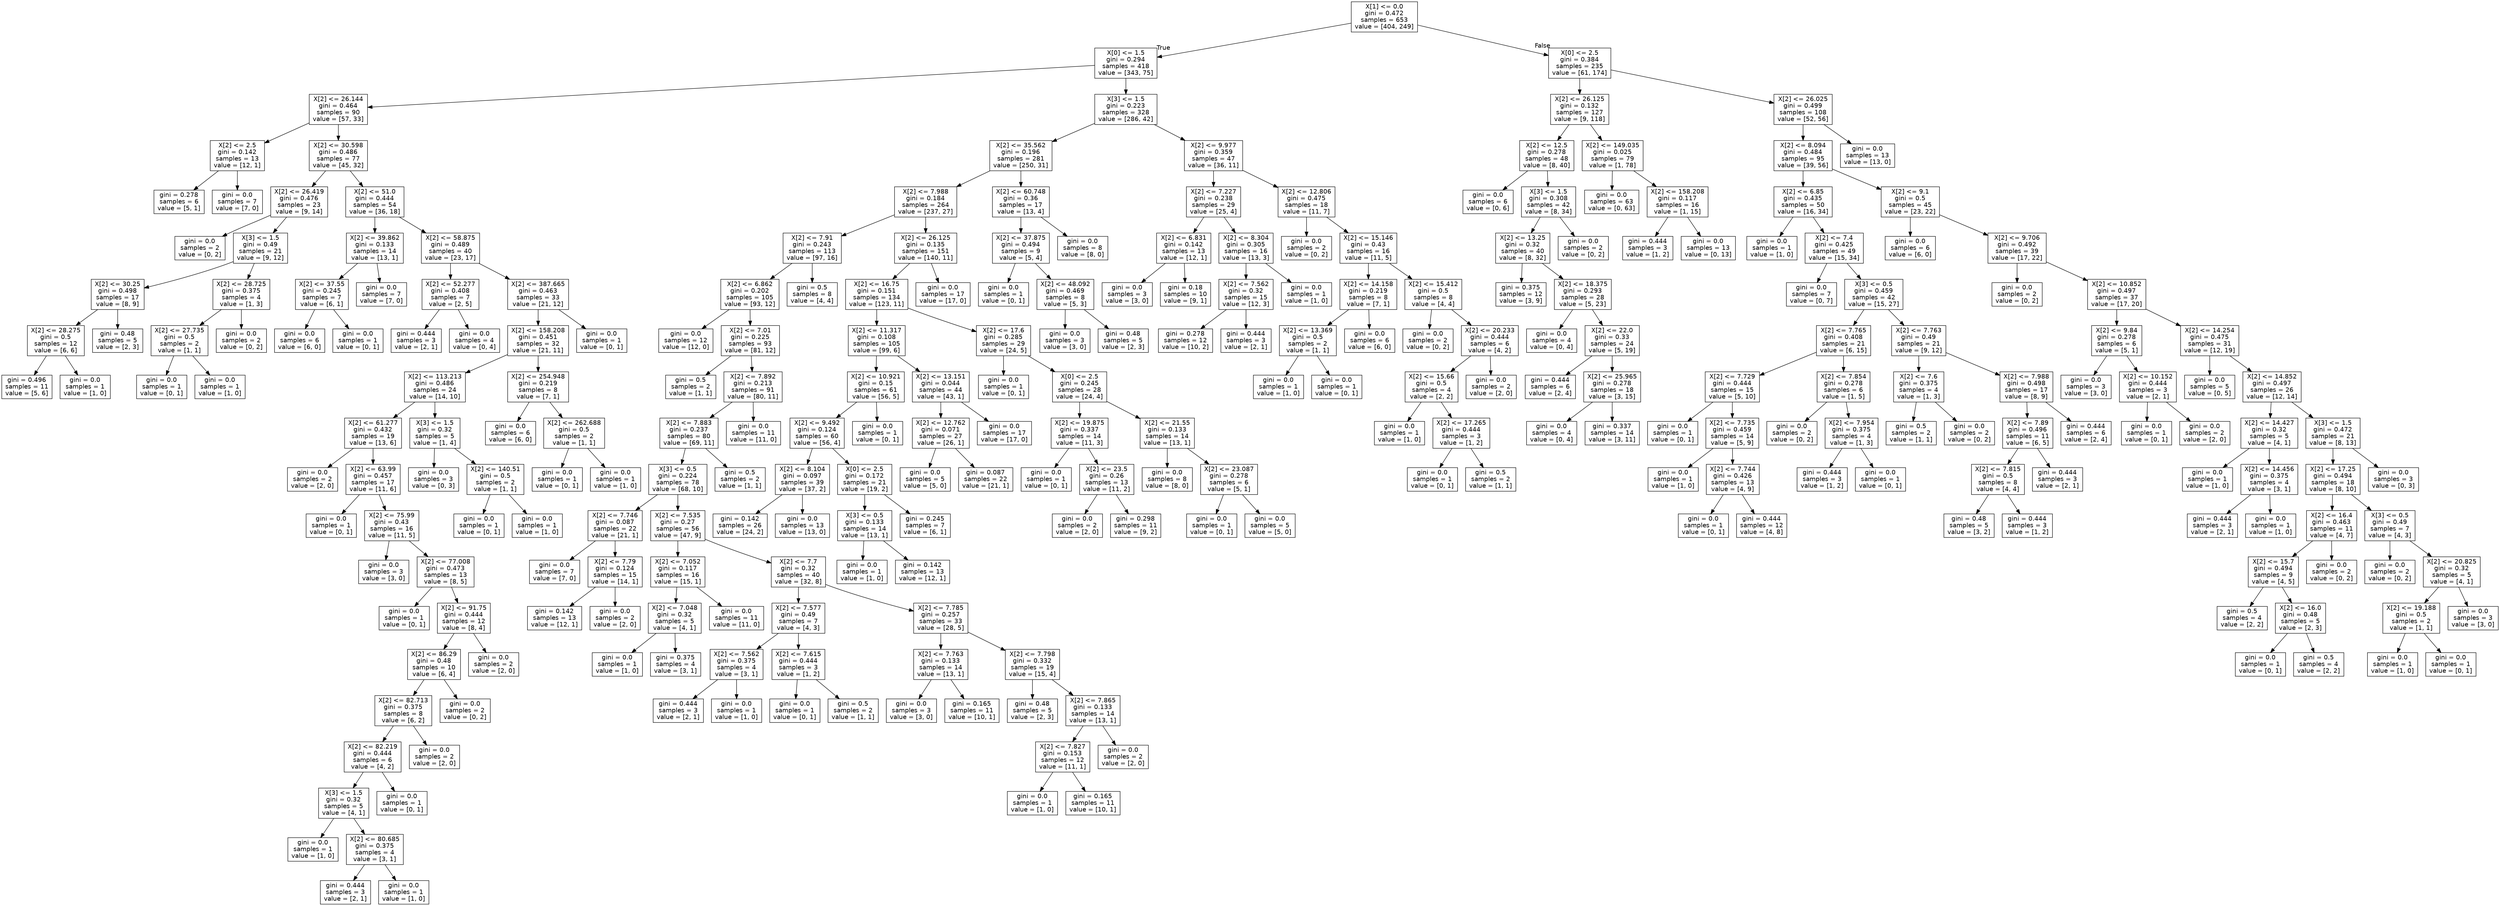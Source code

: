 digraph Tree {
node [shape=box, fontname="helvetica"] ;
edge [fontname="helvetica"] ;
0 [label="X[1] <= 0.0\ngini = 0.472\nsamples = 653\nvalue = [404, 249]"] ;
1 [label="X[0] <= 1.5\ngini = 0.294\nsamples = 418\nvalue = [343, 75]"] ;
0 -> 1 [labeldistance=2.5, labelangle=45, headlabel="True"] ;
2 [label="X[2] <= 26.144\ngini = 0.464\nsamples = 90\nvalue = [57, 33]"] ;
1 -> 2 ;
3 [label="X[2] <= 2.5\ngini = 0.142\nsamples = 13\nvalue = [12, 1]"] ;
2 -> 3 ;
4 [label="gini = 0.278\nsamples = 6\nvalue = [5, 1]"] ;
3 -> 4 ;
5 [label="gini = 0.0\nsamples = 7\nvalue = [7, 0]"] ;
3 -> 5 ;
6 [label="X[2] <= 30.598\ngini = 0.486\nsamples = 77\nvalue = [45, 32]"] ;
2 -> 6 ;
7 [label="X[2] <= 26.419\ngini = 0.476\nsamples = 23\nvalue = [9, 14]"] ;
6 -> 7 ;
8 [label="gini = 0.0\nsamples = 2\nvalue = [0, 2]"] ;
7 -> 8 ;
9 [label="X[3] <= 1.5\ngini = 0.49\nsamples = 21\nvalue = [9, 12]"] ;
7 -> 9 ;
10 [label="X[2] <= 30.25\ngini = 0.498\nsamples = 17\nvalue = [8, 9]"] ;
9 -> 10 ;
11 [label="X[2] <= 28.275\ngini = 0.5\nsamples = 12\nvalue = [6, 6]"] ;
10 -> 11 ;
12 [label="gini = 0.496\nsamples = 11\nvalue = [5, 6]"] ;
11 -> 12 ;
13 [label="gini = 0.0\nsamples = 1\nvalue = [1, 0]"] ;
11 -> 13 ;
14 [label="gini = 0.48\nsamples = 5\nvalue = [2, 3]"] ;
10 -> 14 ;
15 [label="X[2] <= 28.725\ngini = 0.375\nsamples = 4\nvalue = [1, 3]"] ;
9 -> 15 ;
16 [label="X[2] <= 27.735\ngini = 0.5\nsamples = 2\nvalue = [1, 1]"] ;
15 -> 16 ;
17 [label="gini = 0.0\nsamples = 1\nvalue = [0, 1]"] ;
16 -> 17 ;
18 [label="gini = 0.0\nsamples = 1\nvalue = [1, 0]"] ;
16 -> 18 ;
19 [label="gini = 0.0\nsamples = 2\nvalue = [0, 2]"] ;
15 -> 19 ;
20 [label="X[2] <= 51.0\ngini = 0.444\nsamples = 54\nvalue = [36, 18]"] ;
6 -> 20 ;
21 [label="X[2] <= 39.862\ngini = 0.133\nsamples = 14\nvalue = [13, 1]"] ;
20 -> 21 ;
22 [label="X[2] <= 37.55\ngini = 0.245\nsamples = 7\nvalue = [6, 1]"] ;
21 -> 22 ;
23 [label="gini = 0.0\nsamples = 6\nvalue = [6, 0]"] ;
22 -> 23 ;
24 [label="gini = 0.0\nsamples = 1\nvalue = [0, 1]"] ;
22 -> 24 ;
25 [label="gini = 0.0\nsamples = 7\nvalue = [7, 0]"] ;
21 -> 25 ;
26 [label="X[2] <= 58.875\ngini = 0.489\nsamples = 40\nvalue = [23, 17]"] ;
20 -> 26 ;
27 [label="X[2] <= 52.277\ngini = 0.408\nsamples = 7\nvalue = [2, 5]"] ;
26 -> 27 ;
28 [label="gini = 0.444\nsamples = 3\nvalue = [2, 1]"] ;
27 -> 28 ;
29 [label="gini = 0.0\nsamples = 4\nvalue = [0, 4]"] ;
27 -> 29 ;
30 [label="X[2] <= 387.665\ngini = 0.463\nsamples = 33\nvalue = [21, 12]"] ;
26 -> 30 ;
31 [label="X[2] <= 158.208\ngini = 0.451\nsamples = 32\nvalue = [21, 11]"] ;
30 -> 31 ;
32 [label="X[2] <= 113.213\ngini = 0.486\nsamples = 24\nvalue = [14, 10]"] ;
31 -> 32 ;
33 [label="X[2] <= 61.277\ngini = 0.432\nsamples = 19\nvalue = [13, 6]"] ;
32 -> 33 ;
34 [label="gini = 0.0\nsamples = 2\nvalue = [2, 0]"] ;
33 -> 34 ;
35 [label="X[2] <= 63.99\ngini = 0.457\nsamples = 17\nvalue = [11, 6]"] ;
33 -> 35 ;
36 [label="gini = 0.0\nsamples = 1\nvalue = [0, 1]"] ;
35 -> 36 ;
37 [label="X[2] <= 75.99\ngini = 0.43\nsamples = 16\nvalue = [11, 5]"] ;
35 -> 37 ;
38 [label="gini = 0.0\nsamples = 3\nvalue = [3, 0]"] ;
37 -> 38 ;
39 [label="X[2] <= 77.008\ngini = 0.473\nsamples = 13\nvalue = [8, 5]"] ;
37 -> 39 ;
40 [label="gini = 0.0\nsamples = 1\nvalue = [0, 1]"] ;
39 -> 40 ;
41 [label="X[2] <= 91.75\ngini = 0.444\nsamples = 12\nvalue = [8, 4]"] ;
39 -> 41 ;
42 [label="X[2] <= 86.29\ngini = 0.48\nsamples = 10\nvalue = [6, 4]"] ;
41 -> 42 ;
43 [label="X[2] <= 82.713\ngini = 0.375\nsamples = 8\nvalue = [6, 2]"] ;
42 -> 43 ;
44 [label="X[2] <= 82.219\ngini = 0.444\nsamples = 6\nvalue = [4, 2]"] ;
43 -> 44 ;
45 [label="X[3] <= 1.5\ngini = 0.32\nsamples = 5\nvalue = [4, 1]"] ;
44 -> 45 ;
46 [label="gini = 0.0\nsamples = 1\nvalue = [1, 0]"] ;
45 -> 46 ;
47 [label="X[2] <= 80.685\ngini = 0.375\nsamples = 4\nvalue = [3, 1]"] ;
45 -> 47 ;
48 [label="gini = 0.444\nsamples = 3\nvalue = [2, 1]"] ;
47 -> 48 ;
49 [label="gini = 0.0\nsamples = 1\nvalue = [1, 0]"] ;
47 -> 49 ;
50 [label="gini = 0.0\nsamples = 1\nvalue = [0, 1]"] ;
44 -> 50 ;
51 [label="gini = 0.0\nsamples = 2\nvalue = [2, 0]"] ;
43 -> 51 ;
52 [label="gini = 0.0\nsamples = 2\nvalue = [0, 2]"] ;
42 -> 52 ;
53 [label="gini = 0.0\nsamples = 2\nvalue = [2, 0]"] ;
41 -> 53 ;
54 [label="X[3] <= 1.5\ngini = 0.32\nsamples = 5\nvalue = [1, 4]"] ;
32 -> 54 ;
55 [label="gini = 0.0\nsamples = 3\nvalue = [0, 3]"] ;
54 -> 55 ;
56 [label="X[2] <= 140.51\ngini = 0.5\nsamples = 2\nvalue = [1, 1]"] ;
54 -> 56 ;
57 [label="gini = 0.0\nsamples = 1\nvalue = [0, 1]"] ;
56 -> 57 ;
58 [label="gini = 0.0\nsamples = 1\nvalue = [1, 0]"] ;
56 -> 58 ;
59 [label="X[2] <= 254.948\ngini = 0.219\nsamples = 8\nvalue = [7, 1]"] ;
31 -> 59 ;
60 [label="gini = 0.0\nsamples = 6\nvalue = [6, 0]"] ;
59 -> 60 ;
61 [label="X[2] <= 262.688\ngini = 0.5\nsamples = 2\nvalue = [1, 1]"] ;
59 -> 61 ;
62 [label="gini = 0.0\nsamples = 1\nvalue = [0, 1]"] ;
61 -> 62 ;
63 [label="gini = 0.0\nsamples = 1\nvalue = [1, 0]"] ;
61 -> 63 ;
64 [label="gini = 0.0\nsamples = 1\nvalue = [0, 1]"] ;
30 -> 64 ;
65 [label="X[3] <= 1.5\ngini = 0.223\nsamples = 328\nvalue = [286, 42]"] ;
1 -> 65 ;
66 [label="X[2] <= 35.562\ngini = 0.196\nsamples = 281\nvalue = [250, 31]"] ;
65 -> 66 ;
67 [label="X[2] <= 7.988\ngini = 0.184\nsamples = 264\nvalue = [237, 27]"] ;
66 -> 67 ;
68 [label="X[2] <= 7.91\ngini = 0.243\nsamples = 113\nvalue = [97, 16]"] ;
67 -> 68 ;
69 [label="X[2] <= 6.862\ngini = 0.202\nsamples = 105\nvalue = [93, 12]"] ;
68 -> 69 ;
70 [label="gini = 0.0\nsamples = 12\nvalue = [12, 0]"] ;
69 -> 70 ;
71 [label="X[2] <= 7.01\ngini = 0.225\nsamples = 93\nvalue = [81, 12]"] ;
69 -> 71 ;
72 [label="gini = 0.5\nsamples = 2\nvalue = [1, 1]"] ;
71 -> 72 ;
73 [label="X[2] <= 7.892\ngini = 0.213\nsamples = 91\nvalue = [80, 11]"] ;
71 -> 73 ;
74 [label="X[2] <= 7.883\ngini = 0.237\nsamples = 80\nvalue = [69, 11]"] ;
73 -> 74 ;
75 [label="X[3] <= 0.5\ngini = 0.224\nsamples = 78\nvalue = [68, 10]"] ;
74 -> 75 ;
76 [label="X[2] <= 7.746\ngini = 0.087\nsamples = 22\nvalue = [21, 1]"] ;
75 -> 76 ;
77 [label="gini = 0.0\nsamples = 7\nvalue = [7, 0]"] ;
76 -> 77 ;
78 [label="X[2] <= 7.79\ngini = 0.124\nsamples = 15\nvalue = [14, 1]"] ;
76 -> 78 ;
79 [label="gini = 0.142\nsamples = 13\nvalue = [12, 1]"] ;
78 -> 79 ;
80 [label="gini = 0.0\nsamples = 2\nvalue = [2, 0]"] ;
78 -> 80 ;
81 [label="X[2] <= 7.535\ngini = 0.27\nsamples = 56\nvalue = [47, 9]"] ;
75 -> 81 ;
82 [label="X[2] <= 7.052\ngini = 0.117\nsamples = 16\nvalue = [15, 1]"] ;
81 -> 82 ;
83 [label="X[2] <= 7.048\ngini = 0.32\nsamples = 5\nvalue = [4, 1]"] ;
82 -> 83 ;
84 [label="gini = 0.0\nsamples = 1\nvalue = [1, 0]"] ;
83 -> 84 ;
85 [label="gini = 0.375\nsamples = 4\nvalue = [3, 1]"] ;
83 -> 85 ;
86 [label="gini = 0.0\nsamples = 11\nvalue = [11, 0]"] ;
82 -> 86 ;
87 [label="X[2] <= 7.7\ngini = 0.32\nsamples = 40\nvalue = [32, 8]"] ;
81 -> 87 ;
88 [label="X[2] <= 7.577\ngini = 0.49\nsamples = 7\nvalue = [4, 3]"] ;
87 -> 88 ;
89 [label="X[2] <= 7.562\ngini = 0.375\nsamples = 4\nvalue = [3, 1]"] ;
88 -> 89 ;
90 [label="gini = 0.444\nsamples = 3\nvalue = [2, 1]"] ;
89 -> 90 ;
91 [label="gini = 0.0\nsamples = 1\nvalue = [1, 0]"] ;
89 -> 91 ;
92 [label="X[2] <= 7.615\ngini = 0.444\nsamples = 3\nvalue = [1, 2]"] ;
88 -> 92 ;
93 [label="gini = 0.0\nsamples = 1\nvalue = [0, 1]"] ;
92 -> 93 ;
94 [label="gini = 0.5\nsamples = 2\nvalue = [1, 1]"] ;
92 -> 94 ;
95 [label="X[2] <= 7.785\ngini = 0.257\nsamples = 33\nvalue = [28, 5]"] ;
87 -> 95 ;
96 [label="X[2] <= 7.763\ngini = 0.133\nsamples = 14\nvalue = [13, 1]"] ;
95 -> 96 ;
97 [label="gini = 0.0\nsamples = 3\nvalue = [3, 0]"] ;
96 -> 97 ;
98 [label="gini = 0.165\nsamples = 11\nvalue = [10, 1]"] ;
96 -> 98 ;
99 [label="X[2] <= 7.798\ngini = 0.332\nsamples = 19\nvalue = [15, 4]"] ;
95 -> 99 ;
100 [label="gini = 0.48\nsamples = 5\nvalue = [2, 3]"] ;
99 -> 100 ;
101 [label="X[2] <= 7.865\ngini = 0.133\nsamples = 14\nvalue = [13, 1]"] ;
99 -> 101 ;
102 [label="X[2] <= 7.827\ngini = 0.153\nsamples = 12\nvalue = [11, 1]"] ;
101 -> 102 ;
103 [label="gini = 0.0\nsamples = 1\nvalue = [1, 0]"] ;
102 -> 103 ;
104 [label="gini = 0.165\nsamples = 11\nvalue = [10, 1]"] ;
102 -> 104 ;
105 [label="gini = 0.0\nsamples = 2\nvalue = [2, 0]"] ;
101 -> 105 ;
106 [label="gini = 0.5\nsamples = 2\nvalue = [1, 1]"] ;
74 -> 106 ;
107 [label="gini = 0.0\nsamples = 11\nvalue = [11, 0]"] ;
73 -> 107 ;
108 [label="gini = 0.5\nsamples = 8\nvalue = [4, 4]"] ;
68 -> 108 ;
109 [label="X[2] <= 26.125\ngini = 0.135\nsamples = 151\nvalue = [140, 11]"] ;
67 -> 109 ;
110 [label="X[2] <= 16.75\ngini = 0.151\nsamples = 134\nvalue = [123, 11]"] ;
109 -> 110 ;
111 [label="X[2] <= 11.317\ngini = 0.108\nsamples = 105\nvalue = [99, 6]"] ;
110 -> 111 ;
112 [label="X[2] <= 10.921\ngini = 0.15\nsamples = 61\nvalue = [56, 5]"] ;
111 -> 112 ;
113 [label="X[2] <= 9.492\ngini = 0.124\nsamples = 60\nvalue = [56, 4]"] ;
112 -> 113 ;
114 [label="X[2] <= 8.104\ngini = 0.097\nsamples = 39\nvalue = [37, 2]"] ;
113 -> 114 ;
115 [label="gini = 0.142\nsamples = 26\nvalue = [24, 2]"] ;
114 -> 115 ;
116 [label="gini = 0.0\nsamples = 13\nvalue = [13, 0]"] ;
114 -> 116 ;
117 [label="X[0] <= 2.5\ngini = 0.172\nsamples = 21\nvalue = [19, 2]"] ;
113 -> 117 ;
118 [label="X[3] <= 0.5\ngini = 0.133\nsamples = 14\nvalue = [13, 1]"] ;
117 -> 118 ;
119 [label="gini = 0.0\nsamples = 1\nvalue = [1, 0]"] ;
118 -> 119 ;
120 [label="gini = 0.142\nsamples = 13\nvalue = [12, 1]"] ;
118 -> 120 ;
121 [label="gini = 0.245\nsamples = 7\nvalue = [6, 1]"] ;
117 -> 121 ;
122 [label="gini = 0.0\nsamples = 1\nvalue = [0, 1]"] ;
112 -> 122 ;
123 [label="X[2] <= 13.151\ngini = 0.044\nsamples = 44\nvalue = [43, 1]"] ;
111 -> 123 ;
124 [label="X[2] <= 12.762\ngini = 0.071\nsamples = 27\nvalue = [26, 1]"] ;
123 -> 124 ;
125 [label="gini = 0.0\nsamples = 5\nvalue = [5, 0]"] ;
124 -> 125 ;
126 [label="gini = 0.087\nsamples = 22\nvalue = [21, 1]"] ;
124 -> 126 ;
127 [label="gini = 0.0\nsamples = 17\nvalue = [17, 0]"] ;
123 -> 127 ;
128 [label="X[2] <= 17.6\ngini = 0.285\nsamples = 29\nvalue = [24, 5]"] ;
110 -> 128 ;
129 [label="gini = 0.0\nsamples = 1\nvalue = [0, 1]"] ;
128 -> 129 ;
130 [label="X[0] <= 2.5\ngini = 0.245\nsamples = 28\nvalue = [24, 4]"] ;
128 -> 130 ;
131 [label="X[2] <= 19.875\ngini = 0.337\nsamples = 14\nvalue = [11, 3]"] ;
130 -> 131 ;
132 [label="gini = 0.0\nsamples = 1\nvalue = [0, 1]"] ;
131 -> 132 ;
133 [label="X[2] <= 23.5\ngini = 0.26\nsamples = 13\nvalue = [11, 2]"] ;
131 -> 133 ;
134 [label="gini = 0.0\nsamples = 2\nvalue = [2, 0]"] ;
133 -> 134 ;
135 [label="gini = 0.298\nsamples = 11\nvalue = [9, 2]"] ;
133 -> 135 ;
136 [label="X[2] <= 21.55\ngini = 0.133\nsamples = 14\nvalue = [13, 1]"] ;
130 -> 136 ;
137 [label="gini = 0.0\nsamples = 8\nvalue = [8, 0]"] ;
136 -> 137 ;
138 [label="X[2] <= 23.087\ngini = 0.278\nsamples = 6\nvalue = [5, 1]"] ;
136 -> 138 ;
139 [label="gini = 0.0\nsamples = 1\nvalue = [0, 1]"] ;
138 -> 139 ;
140 [label="gini = 0.0\nsamples = 5\nvalue = [5, 0]"] ;
138 -> 140 ;
141 [label="gini = 0.0\nsamples = 17\nvalue = [17, 0]"] ;
109 -> 141 ;
142 [label="X[2] <= 60.748\ngini = 0.36\nsamples = 17\nvalue = [13, 4]"] ;
66 -> 142 ;
143 [label="X[2] <= 37.875\ngini = 0.494\nsamples = 9\nvalue = [5, 4]"] ;
142 -> 143 ;
144 [label="gini = 0.0\nsamples = 1\nvalue = [0, 1]"] ;
143 -> 144 ;
145 [label="X[2] <= 48.092\ngini = 0.469\nsamples = 8\nvalue = [5, 3]"] ;
143 -> 145 ;
146 [label="gini = 0.0\nsamples = 3\nvalue = [3, 0]"] ;
145 -> 146 ;
147 [label="gini = 0.48\nsamples = 5\nvalue = [2, 3]"] ;
145 -> 147 ;
148 [label="gini = 0.0\nsamples = 8\nvalue = [8, 0]"] ;
142 -> 148 ;
149 [label="X[2] <= 9.977\ngini = 0.359\nsamples = 47\nvalue = [36, 11]"] ;
65 -> 149 ;
150 [label="X[2] <= 7.227\ngini = 0.238\nsamples = 29\nvalue = [25, 4]"] ;
149 -> 150 ;
151 [label="X[2] <= 6.831\ngini = 0.142\nsamples = 13\nvalue = [12, 1]"] ;
150 -> 151 ;
152 [label="gini = 0.0\nsamples = 3\nvalue = [3, 0]"] ;
151 -> 152 ;
153 [label="gini = 0.18\nsamples = 10\nvalue = [9, 1]"] ;
151 -> 153 ;
154 [label="X[2] <= 8.304\ngini = 0.305\nsamples = 16\nvalue = [13, 3]"] ;
150 -> 154 ;
155 [label="X[2] <= 7.562\ngini = 0.32\nsamples = 15\nvalue = [12, 3]"] ;
154 -> 155 ;
156 [label="gini = 0.278\nsamples = 12\nvalue = [10, 2]"] ;
155 -> 156 ;
157 [label="gini = 0.444\nsamples = 3\nvalue = [2, 1]"] ;
155 -> 157 ;
158 [label="gini = 0.0\nsamples = 1\nvalue = [1, 0]"] ;
154 -> 158 ;
159 [label="X[2] <= 12.806\ngini = 0.475\nsamples = 18\nvalue = [11, 7]"] ;
149 -> 159 ;
160 [label="gini = 0.0\nsamples = 2\nvalue = [0, 2]"] ;
159 -> 160 ;
161 [label="X[2] <= 15.146\ngini = 0.43\nsamples = 16\nvalue = [11, 5]"] ;
159 -> 161 ;
162 [label="X[2] <= 14.158\ngini = 0.219\nsamples = 8\nvalue = [7, 1]"] ;
161 -> 162 ;
163 [label="X[2] <= 13.369\ngini = 0.5\nsamples = 2\nvalue = [1, 1]"] ;
162 -> 163 ;
164 [label="gini = 0.0\nsamples = 1\nvalue = [1, 0]"] ;
163 -> 164 ;
165 [label="gini = 0.0\nsamples = 1\nvalue = [0, 1]"] ;
163 -> 165 ;
166 [label="gini = 0.0\nsamples = 6\nvalue = [6, 0]"] ;
162 -> 166 ;
167 [label="X[2] <= 15.412\ngini = 0.5\nsamples = 8\nvalue = [4, 4]"] ;
161 -> 167 ;
168 [label="gini = 0.0\nsamples = 2\nvalue = [0, 2]"] ;
167 -> 168 ;
169 [label="X[2] <= 20.233\ngini = 0.444\nsamples = 6\nvalue = [4, 2]"] ;
167 -> 169 ;
170 [label="X[2] <= 15.66\ngini = 0.5\nsamples = 4\nvalue = [2, 2]"] ;
169 -> 170 ;
171 [label="gini = 0.0\nsamples = 1\nvalue = [1, 0]"] ;
170 -> 171 ;
172 [label="X[2] <= 17.265\ngini = 0.444\nsamples = 3\nvalue = [1, 2]"] ;
170 -> 172 ;
173 [label="gini = 0.0\nsamples = 1\nvalue = [0, 1]"] ;
172 -> 173 ;
174 [label="gini = 0.5\nsamples = 2\nvalue = [1, 1]"] ;
172 -> 174 ;
175 [label="gini = 0.0\nsamples = 2\nvalue = [2, 0]"] ;
169 -> 175 ;
176 [label="X[0] <= 2.5\ngini = 0.384\nsamples = 235\nvalue = [61, 174]"] ;
0 -> 176 [labeldistance=2.5, labelangle=-45, headlabel="False"] ;
177 [label="X[2] <= 26.125\ngini = 0.132\nsamples = 127\nvalue = [9, 118]"] ;
176 -> 177 ;
178 [label="X[2] <= 12.5\ngini = 0.278\nsamples = 48\nvalue = [8, 40]"] ;
177 -> 178 ;
179 [label="gini = 0.0\nsamples = 6\nvalue = [0, 6]"] ;
178 -> 179 ;
180 [label="X[3] <= 1.5\ngini = 0.308\nsamples = 42\nvalue = [8, 34]"] ;
178 -> 180 ;
181 [label="X[2] <= 13.25\ngini = 0.32\nsamples = 40\nvalue = [8, 32]"] ;
180 -> 181 ;
182 [label="gini = 0.375\nsamples = 12\nvalue = [3, 9]"] ;
181 -> 182 ;
183 [label="X[2] <= 18.375\ngini = 0.293\nsamples = 28\nvalue = [5, 23]"] ;
181 -> 183 ;
184 [label="gini = 0.0\nsamples = 4\nvalue = [0, 4]"] ;
183 -> 184 ;
185 [label="X[2] <= 22.0\ngini = 0.33\nsamples = 24\nvalue = [5, 19]"] ;
183 -> 185 ;
186 [label="gini = 0.444\nsamples = 6\nvalue = [2, 4]"] ;
185 -> 186 ;
187 [label="X[2] <= 25.965\ngini = 0.278\nsamples = 18\nvalue = [3, 15]"] ;
185 -> 187 ;
188 [label="gini = 0.0\nsamples = 4\nvalue = [0, 4]"] ;
187 -> 188 ;
189 [label="gini = 0.337\nsamples = 14\nvalue = [3, 11]"] ;
187 -> 189 ;
190 [label="gini = 0.0\nsamples = 2\nvalue = [0, 2]"] ;
180 -> 190 ;
191 [label="X[2] <= 149.035\ngini = 0.025\nsamples = 79\nvalue = [1, 78]"] ;
177 -> 191 ;
192 [label="gini = 0.0\nsamples = 63\nvalue = [0, 63]"] ;
191 -> 192 ;
193 [label="X[2] <= 158.208\ngini = 0.117\nsamples = 16\nvalue = [1, 15]"] ;
191 -> 193 ;
194 [label="gini = 0.444\nsamples = 3\nvalue = [1, 2]"] ;
193 -> 194 ;
195 [label="gini = 0.0\nsamples = 13\nvalue = [0, 13]"] ;
193 -> 195 ;
196 [label="X[2] <= 26.025\ngini = 0.499\nsamples = 108\nvalue = [52, 56]"] ;
176 -> 196 ;
197 [label="X[2] <= 8.094\ngini = 0.484\nsamples = 95\nvalue = [39, 56]"] ;
196 -> 197 ;
198 [label="X[2] <= 6.85\ngini = 0.435\nsamples = 50\nvalue = [16, 34]"] ;
197 -> 198 ;
199 [label="gini = 0.0\nsamples = 1\nvalue = [1, 0]"] ;
198 -> 199 ;
200 [label="X[2] <= 7.4\ngini = 0.425\nsamples = 49\nvalue = [15, 34]"] ;
198 -> 200 ;
201 [label="gini = 0.0\nsamples = 7\nvalue = [0, 7]"] ;
200 -> 201 ;
202 [label="X[3] <= 0.5\ngini = 0.459\nsamples = 42\nvalue = [15, 27]"] ;
200 -> 202 ;
203 [label="X[2] <= 7.765\ngini = 0.408\nsamples = 21\nvalue = [6, 15]"] ;
202 -> 203 ;
204 [label="X[2] <= 7.729\ngini = 0.444\nsamples = 15\nvalue = [5, 10]"] ;
203 -> 204 ;
205 [label="gini = 0.0\nsamples = 1\nvalue = [0, 1]"] ;
204 -> 205 ;
206 [label="X[2] <= 7.735\ngini = 0.459\nsamples = 14\nvalue = [5, 9]"] ;
204 -> 206 ;
207 [label="gini = 0.0\nsamples = 1\nvalue = [1, 0]"] ;
206 -> 207 ;
208 [label="X[2] <= 7.744\ngini = 0.426\nsamples = 13\nvalue = [4, 9]"] ;
206 -> 208 ;
209 [label="gini = 0.0\nsamples = 1\nvalue = [0, 1]"] ;
208 -> 209 ;
210 [label="gini = 0.444\nsamples = 12\nvalue = [4, 8]"] ;
208 -> 210 ;
211 [label="X[2] <= 7.854\ngini = 0.278\nsamples = 6\nvalue = [1, 5]"] ;
203 -> 211 ;
212 [label="gini = 0.0\nsamples = 2\nvalue = [0, 2]"] ;
211 -> 212 ;
213 [label="X[2] <= 7.954\ngini = 0.375\nsamples = 4\nvalue = [1, 3]"] ;
211 -> 213 ;
214 [label="gini = 0.444\nsamples = 3\nvalue = [1, 2]"] ;
213 -> 214 ;
215 [label="gini = 0.0\nsamples = 1\nvalue = [0, 1]"] ;
213 -> 215 ;
216 [label="X[2] <= 7.763\ngini = 0.49\nsamples = 21\nvalue = [9, 12]"] ;
202 -> 216 ;
217 [label="X[2] <= 7.6\ngini = 0.375\nsamples = 4\nvalue = [1, 3]"] ;
216 -> 217 ;
218 [label="gini = 0.5\nsamples = 2\nvalue = [1, 1]"] ;
217 -> 218 ;
219 [label="gini = 0.0\nsamples = 2\nvalue = [0, 2]"] ;
217 -> 219 ;
220 [label="X[2] <= 7.988\ngini = 0.498\nsamples = 17\nvalue = [8, 9]"] ;
216 -> 220 ;
221 [label="X[2] <= 7.89\ngini = 0.496\nsamples = 11\nvalue = [6, 5]"] ;
220 -> 221 ;
222 [label="X[2] <= 7.815\ngini = 0.5\nsamples = 8\nvalue = [4, 4]"] ;
221 -> 222 ;
223 [label="gini = 0.48\nsamples = 5\nvalue = [3, 2]"] ;
222 -> 223 ;
224 [label="gini = 0.444\nsamples = 3\nvalue = [1, 2]"] ;
222 -> 224 ;
225 [label="gini = 0.444\nsamples = 3\nvalue = [2, 1]"] ;
221 -> 225 ;
226 [label="gini = 0.444\nsamples = 6\nvalue = [2, 4]"] ;
220 -> 226 ;
227 [label="X[2] <= 9.1\ngini = 0.5\nsamples = 45\nvalue = [23, 22]"] ;
197 -> 227 ;
228 [label="gini = 0.0\nsamples = 6\nvalue = [6, 0]"] ;
227 -> 228 ;
229 [label="X[2] <= 9.706\ngini = 0.492\nsamples = 39\nvalue = [17, 22]"] ;
227 -> 229 ;
230 [label="gini = 0.0\nsamples = 2\nvalue = [0, 2]"] ;
229 -> 230 ;
231 [label="X[2] <= 10.852\ngini = 0.497\nsamples = 37\nvalue = [17, 20]"] ;
229 -> 231 ;
232 [label="X[2] <= 9.84\ngini = 0.278\nsamples = 6\nvalue = [5, 1]"] ;
231 -> 232 ;
233 [label="gini = 0.0\nsamples = 3\nvalue = [3, 0]"] ;
232 -> 233 ;
234 [label="X[2] <= 10.152\ngini = 0.444\nsamples = 3\nvalue = [2, 1]"] ;
232 -> 234 ;
235 [label="gini = 0.0\nsamples = 1\nvalue = [0, 1]"] ;
234 -> 235 ;
236 [label="gini = 0.0\nsamples = 2\nvalue = [2, 0]"] ;
234 -> 236 ;
237 [label="X[2] <= 14.254\ngini = 0.475\nsamples = 31\nvalue = [12, 19]"] ;
231 -> 237 ;
238 [label="gini = 0.0\nsamples = 5\nvalue = [0, 5]"] ;
237 -> 238 ;
239 [label="X[2] <= 14.852\ngini = 0.497\nsamples = 26\nvalue = [12, 14]"] ;
237 -> 239 ;
240 [label="X[2] <= 14.427\ngini = 0.32\nsamples = 5\nvalue = [4, 1]"] ;
239 -> 240 ;
241 [label="gini = 0.0\nsamples = 1\nvalue = [1, 0]"] ;
240 -> 241 ;
242 [label="X[2] <= 14.456\ngini = 0.375\nsamples = 4\nvalue = [3, 1]"] ;
240 -> 242 ;
243 [label="gini = 0.444\nsamples = 3\nvalue = [2, 1]"] ;
242 -> 243 ;
244 [label="gini = 0.0\nsamples = 1\nvalue = [1, 0]"] ;
242 -> 244 ;
245 [label="X[3] <= 1.5\ngini = 0.472\nsamples = 21\nvalue = [8, 13]"] ;
239 -> 245 ;
246 [label="X[2] <= 17.25\ngini = 0.494\nsamples = 18\nvalue = [8, 10]"] ;
245 -> 246 ;
247 [label="X[2] <= 16.4\ngini = 0.463\nsamples = 11\nvalue = [4, 7]"] ;
246 -> 247 ;
248 [label="X[2] <= 15.7\ngini = 0.494\nsamples = 9\nvalue = [4, 5]"] ;
247 -> 248 ;
249 [label="gini = 0.5\nsamples = 4\nvalue = [2, 2]"] ;
248 -> 249 ;
250 [label="X[2] <= 16.0\ngini = 0.48\nsamples = 5\nvalue = [2, 3]"] ;
248 -> 250 ;
251 [label="gini = 0.0\nsamples = 1\nvalue = [0, 1]"] ;
250 -> 251 ;
252 [label="gini = 0.5\nsamples = 4\nvalue = [2, 2]"] ;
250 -> 252 ;
253 [label="gini = 0.0\nsamples = 2\nvalue = [0, 2]"] ;
247 -> 253 ;
254 [label="X[3] <= 0.5\ngini = 0.49\nsamples = 7\nvalue = [4, 3]"] ;
246 -> 254 ;
255 [label="gini = 0.0\nsamples = 2\nvalue = [0, 2]"] ;
254 -> 255 ;
256 [label="X[2] <= 20.825\ngini = 0.32\nsamples = 5\nvalue = [4, 1]"] ;
254 -> 256 ;
257 [label="X[2] <= 19.188\ngini = 0.5\nsamples = 2\nvalue = [1, 1]"] ;
256 -> 257 ;
258 [label="gini = 0.0\nsamples = 1\nvalue = [1, 0]"] ;
257 -> 258 ;
259 [label="gini = 0.0\nsamples = 1\nvalue = [0, 1]"] ;
257 -> 259 ;
260 [label="gini = 0.0\nsamples = 3\nvalue = [3, 0]"] ;
256 -> 260 ;
261 [label="gini = 0.0\nsamples = 3\nvalue = [0, 3]"] ;
245 -> 261 ;
262 [label="gini = 0.0\nsamples = 13\nvalue = [13, 0]"] ;
196 -> 262 ;
}